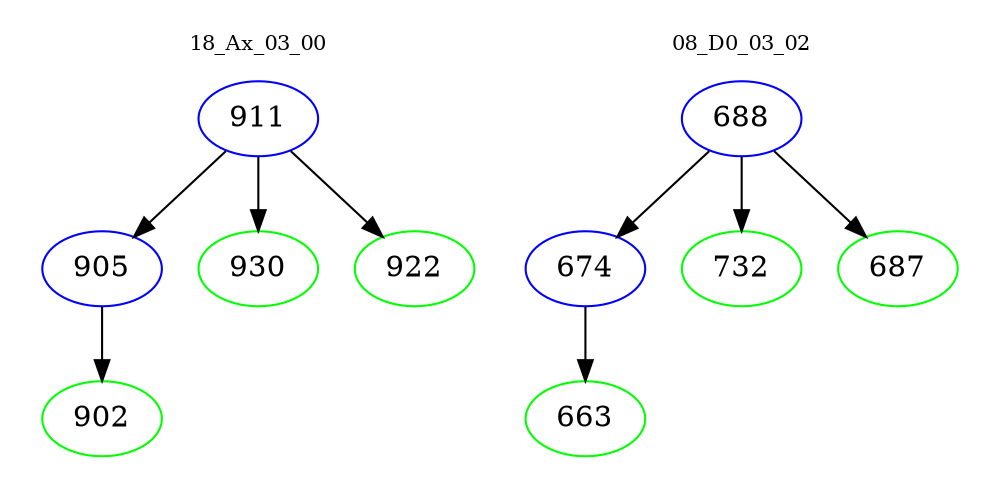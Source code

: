 digraph{
subgraph cluster_0 {
color = white
label = "18_Ax_03_00";
fontsize=10;
T0_911 [label="911", color="blue"]
T0_911 -> T0_905 [color="black"]
T0_905 [label="905", color="blue"]
T0_905 -> T0_902 [color="black"]
T0_902 [label="902", color="green"]
T0_911 -> T0_930 [color="black"]
T0_930 [label="930", color="green"]
T0_911 -> T0_922 [color="black"]
T0_922 [label="922", color="green"]
}
subgraph cluster_1 {
color = white
label = "08_D0_03_02";
fontsize=10;
T1_688 [label="688", color="blue"]
T1_688 -> T1_674 [color="black"]
T1_674 [label="674", color="blue"]
T1_674 -> T1_663 [color="black"]
T1_663 [label="663", color="green"]
T1_688 -> T1_732 [color="black"]
T1_732 [label="732", color="green"]
T1_688 -> T1_687 [color="black"]
T1_687 [label="687", color="green"]
}
}
